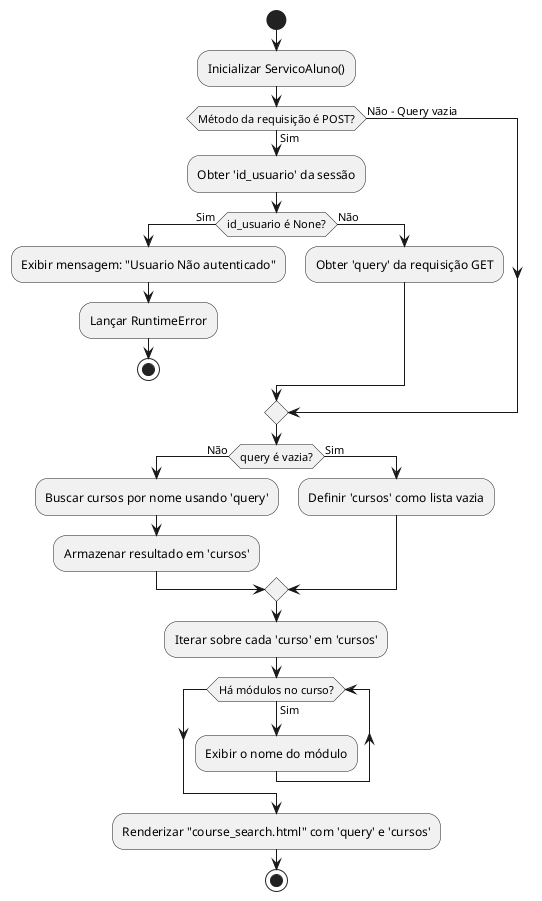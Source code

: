 @startuml
start

:Inicializar ServicoAluno();

if (Método da requisição é POST?) then (Sim)
    :Obter 'id_usuario' da sessão;

    if (id_usuario é None?) then (Sim)
        :Exibir mensagem: "Usuario Não autenticado";
        :Lançar RuntimeError;
        stop
    else (Não)
        :Obter 'query' da requisição GET;
    endif
else (Não - Query vazia)
endif

if (query é vazia?) then (Não)
    :Buscar cursos por nome usando 'query';
    :Armazenar resultado em 'cursos';
else (Sim)
    :Definir 'cursos' como lista vazia;
endif

:Iterar sobre cada 'curso' em 'cursos';

while (Há módulos no curso?) is (Sim)
    :Exibir o nome do módulo;
endwhile

:Renderizar "course_search.html" com 'query' e 'cursos';

stop
@enduml
